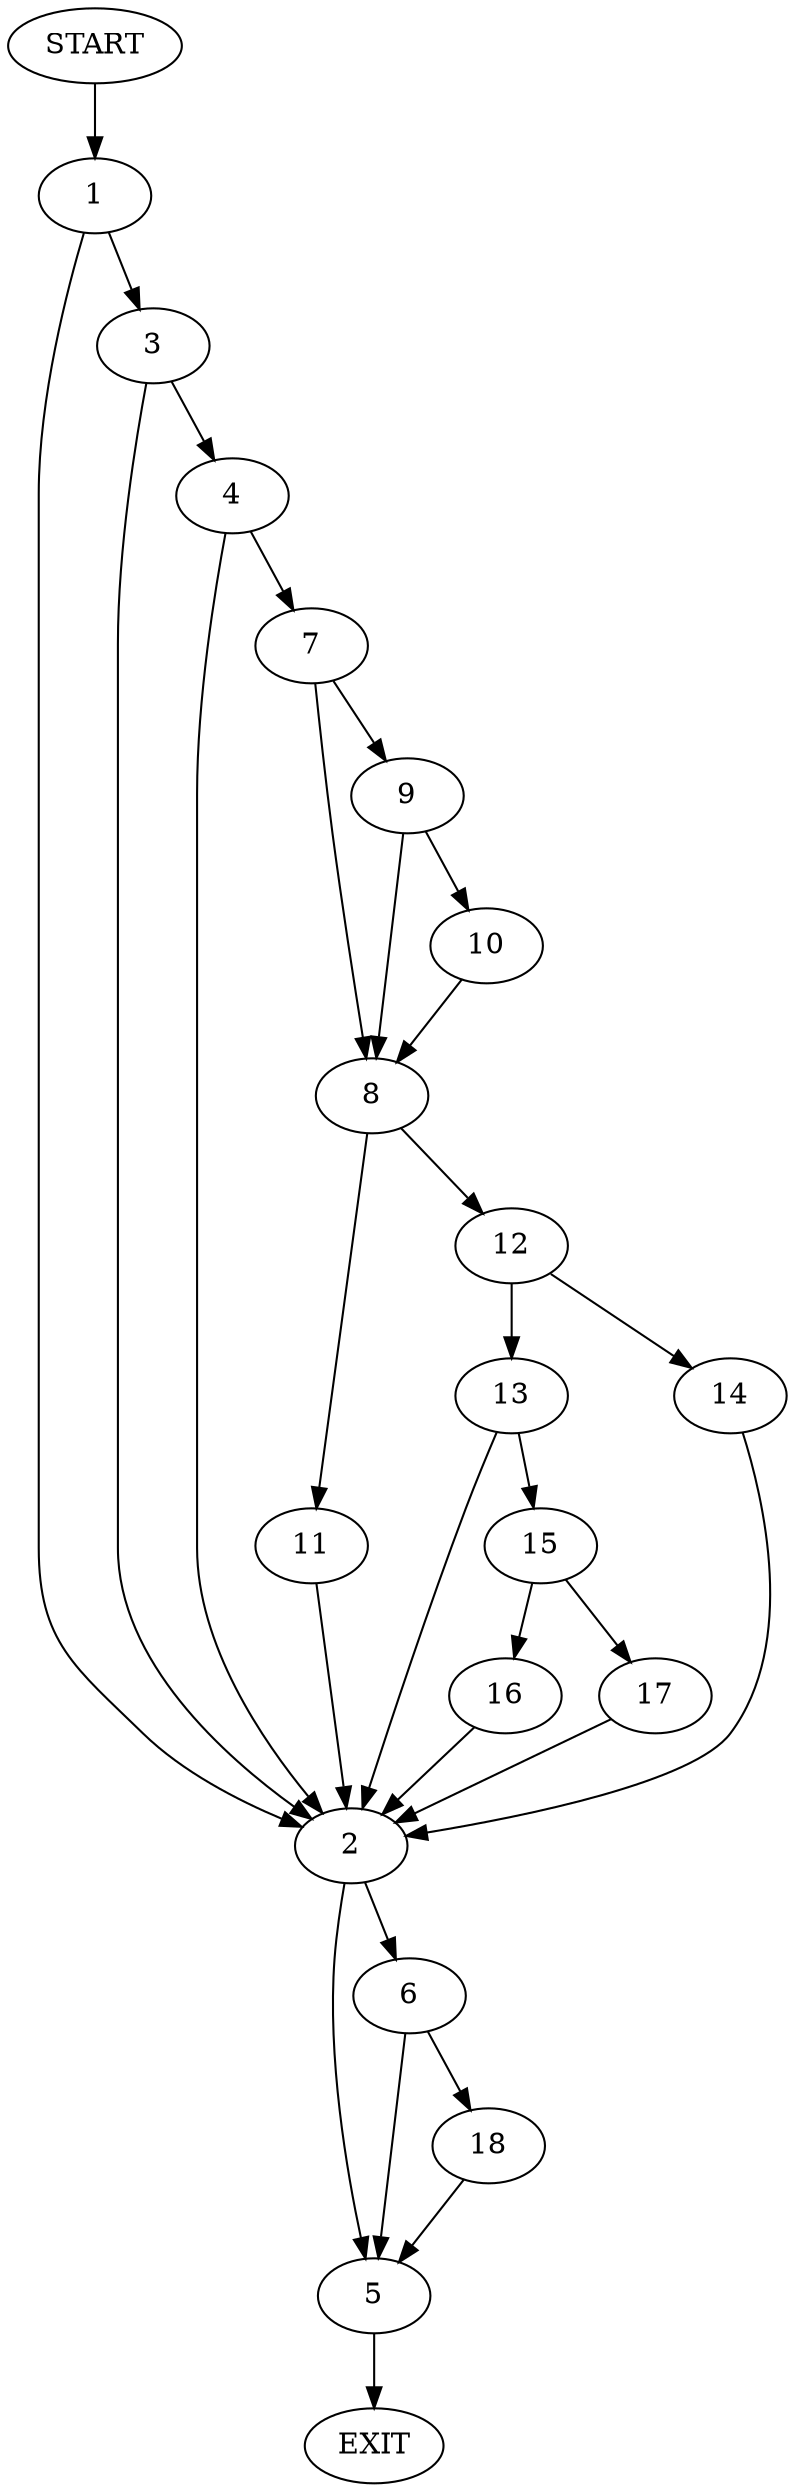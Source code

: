 digraph {
0 [label="START"]
19 [label="EXIT"]
0 -> 1
1 -> 2
1 -> 3
3 -> 2
3 -> 4
2 -> 5
2 -> 6
4 -> 2
4 -> 7
7 -> 8
7 -> 9
9 -> 10
9 -> 8
8 -> 11
8 -> 12
10 -> 8
12 -> 13
12 -> 14
11 -> 2
13 -> 2
13 -> 15
14 -> 2
15 -> 16
15 -> 17
17 -> 2
16 -> 2
5 -> 19
6 -> 18
6 -> 5
18 -> 5
}
